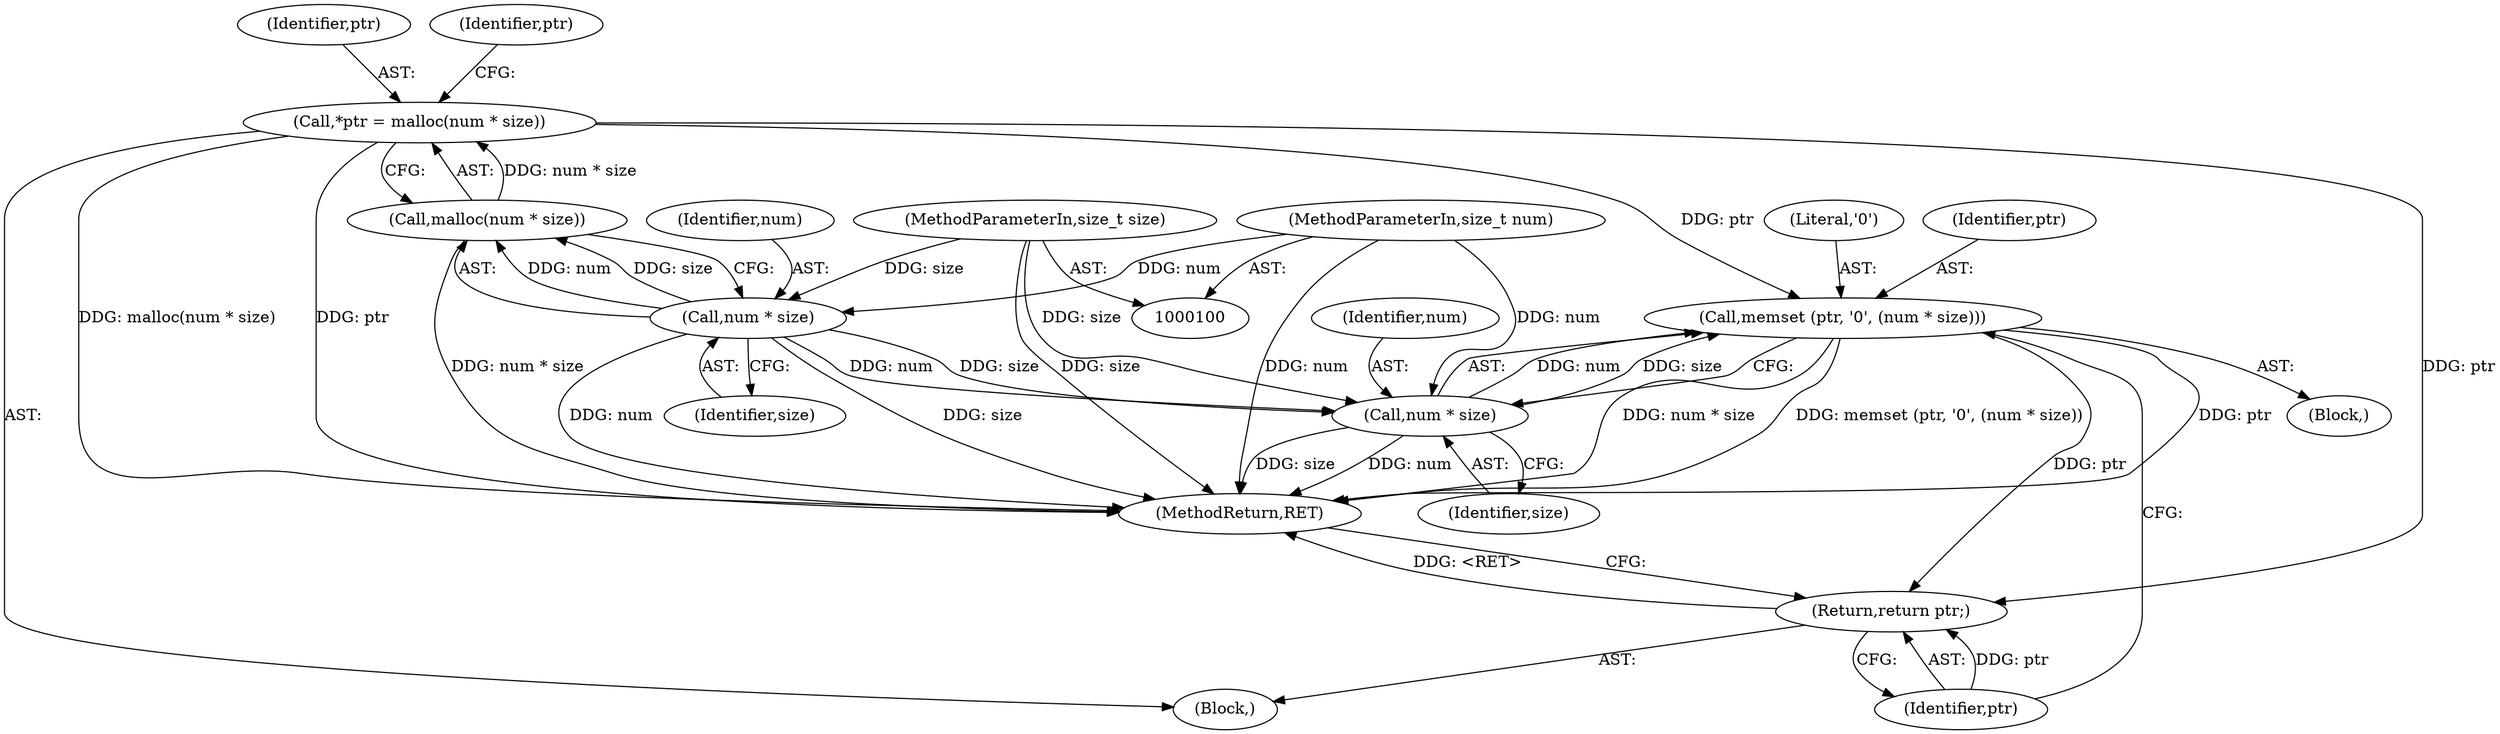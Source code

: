 digraph "1_tnef_c5044689e50039635e7700fe2472fd632ac77176_3@API" {
"1000114" [label="(Call,memset (ptr, '\0', (num * size)))"];
"1000105" [label="(Call,*ptr = malloc(num * size))"];
"1000107" [label="(Call,malloc(num * size))"];
"1000108" [label="(Call,num * size)"];
"1000101" [label="(MethodParameterIn,size_t num)"];
"1000102" [label="(MethodParameterIn,size_t size)"];
"1000117" [label="(Call,num * size)"];
"1000120" [label="(Return,return ptr;)"];
"1000116" [label="(Literal,'\0')"];
"1000114" [label="(Call,memset (ptr, '\0', (num * size)))"];
"1000118" [label="(Identifier,num)"];
"1000115" [label="(Identifier,ptr)"];
"1000119" [label="(Identifier,size)"];
"1000120" [label="(Return,return ptr;)"];
"1000105" [label="(Call,*ptr = malloc(num * size))"];
"1000110" [label="(Identifier,size)"];
"1000108" [label="(Call,num * size)"];
"1000117" [label="(Call,num * size)"];
"1000107" [label="(Call,malloc(num * size))"];
"1000103" [label="(Block,)"];
"1000121" [label="(Identifier,ptr)"];
"1000106" [label="(Identifier,ptr)"];
"1000112" [label="(Identifier,ptr)"];
"1000101" [label="(MethodParameterIn,size_t num)"];
"1000102" [label="(MethodParameterIn,size_t size)"];
"1000113" [label="(Block,)"];
"1000109" [label="(Identifier,num)"];
"1000122" [label="(MethodReturn,RET)"];
"1000114" -> "1000113"  [label="AST: "];
"1000114" -> "1000117"  [label="CFG: "];
"1000115" -> "1000114"  [label="AST: "];
"1000116" -> "1000114"  [label="AST: "];
"1000117" -> "1000114"  [label="AST: "];
"1000121" -> "1000114"  [label="CFG: "];
"1000114" -> "1000122"  [label="DDG: num * size"];
"1000114" -> "1000122"  [label="DDG: memset (ptr, '\0', (num * size))"];
"1000114" -> "1000122"  [label="DDG: ptr"];
"1000105" -> "1000114"  [label="DDG: ptr"];
"1000117" -> "1000114"  [label="DDG: num"];
"1000117" -> "1000114"  [label="DDG: size"];
"1000114" -> "1000120"  [label="DDG: ptr"];
"1000105" -> "1000103"  [label="AST: "];
"1000105" -> "1000107"  [label="CFG: "];
"1000106" -> "1000105"  [label="AST: "];
"1000107" -> "1000105"  [label="AST: "];
"1000112" -> "1000105"  [label="CFG: "];
"1000105" -> "1000122"  [label="DDG: malloc(num * size)"];
"1000105" -> "1000122"  [label="DDG: ptr"];
"1000107" -> "1000105"  [label="DDG: num * size"];
"1000105" -> "1000120"  [label="DDG: ptr"];
"1000107" -> "1000108"  [label="CFG: "];
"1000108" -> "1000107"  [label="AST: "];
"1000107" -> "1000122"  [label="DDG: num * size"];
"1000108" -> "1000107"  [label="DDG: num"];
"1000108" -> "1000107"  [label="DDG: size"];
"1000108" -> "1000110"  [label="CFG: "];
"1000109" -> "1000108"  [label="AST: "];
"1000110" -> "1000108"  [label="AST: "];
"1000108" -> "1000122"  [label="DDG: size"];
"1000108" -> "1000122"  [label="DDG: num"];
"1000101" -> "1000108"  [label="DDG: num"];
"1000102" -> "1000108"  [label="DDG: size"];
"1000108" -> "1000117"  [label="DDG: num"];
"1000108" -> "1000117"  [label="DDG: size"];
"1000101" -> "1000100"  [label="AST: "];
"1000101" -> "1000122"  [label="DDG: num"];
"1000101" -> "1000117"  [label="DDG: num"];
"1000102" -> "1000100"  [label="AST: "];
"1000102" -> "1000122"  [label="DDG: size"];
"1000102" -> "1000117"  [label="DDG: size"];
"1000117" -> "1000119"  [label="CFG: "];
"1000118" -> "1000117"  [label="AST: "];
"1000119" -> "1000117"  [label="AST: "];
"1000117" -> "1000122"  [label="DDG: num"];
"1000117" -> "1000122"  [label="DDG: size"];
"1000120" -> "1000103"  [label="AST: "];
"1000120" -> "1000121"  [label="CFG: "];
"1000121" -> "1000120"  [label="AST: "];
"1000122" -> "1000120"  [label="CFG: "];
"1000120" -> "1000122"  [label="DDG: <RET>"];
"1000121" -> "1000120"  [label="DDG: ptr"];
}
